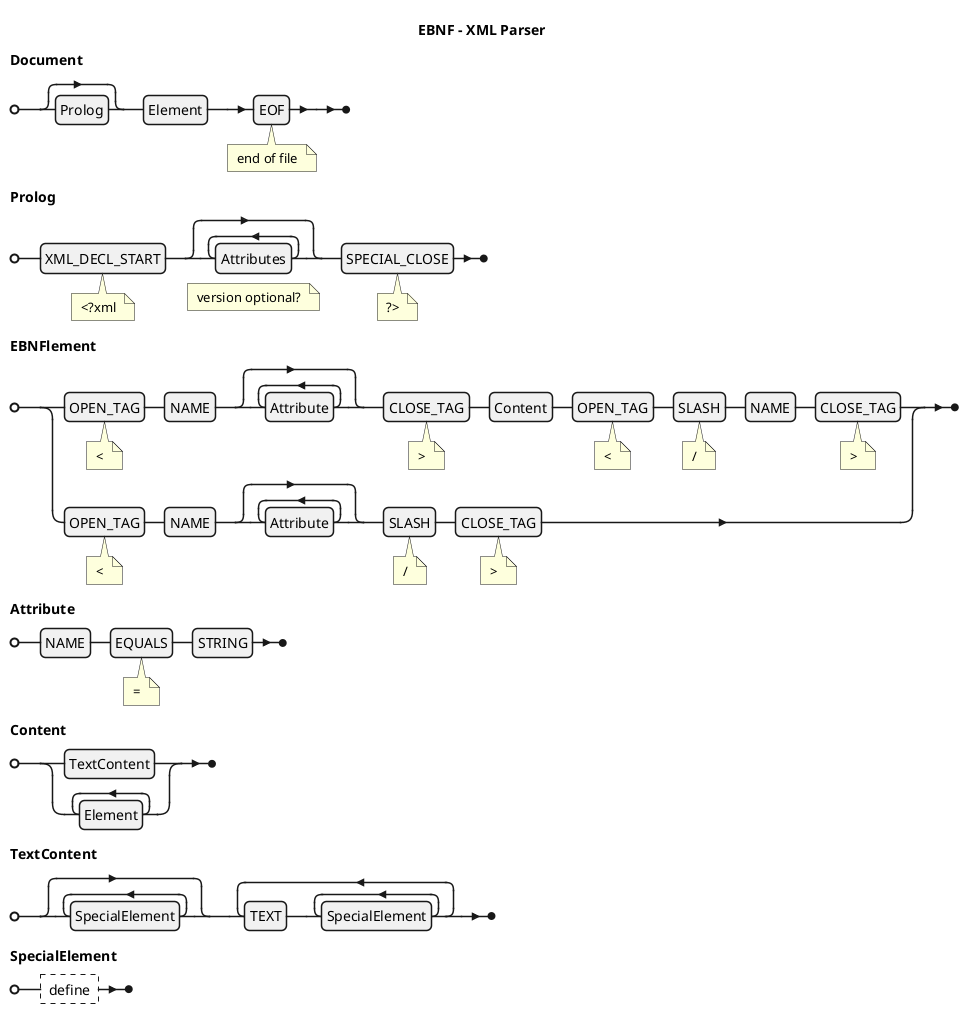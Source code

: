 @startebnf
title EBNF - XML Parser


Document = [ Prolog ] , Element , EOF (* end of file *) ;

Prolog = XML_DECL_START (* <?xml *) , { Attributes } (* version optional? *) , SPECIAL_CLOSE (* ?> *) ;

EBNFlement = (
    OPEN_TAG (* < *) , NAME , { Attribute } , CLOSE_TAG (* > *) , Content , OPEN_TAG (* < *) , SLASH (* / *) , NAME , CLOSE_TAG (* > *) | 
    OPEN_TAG (* < *) , NAME , { Attribute } , SLASH (* / *) , CLOSE_TAG (* > *)
  ) 
  ;

Attribute = NAME , EQUALS (* = *) , STRING ;

Content = ( 
    TextContent |
    {Element}-
  ) 
  ;

TextContent =  { SpecialElement } , { TEXT , { SpecialElement }- }- ;

SpecialElement = ? define ? ;

@endebnf
